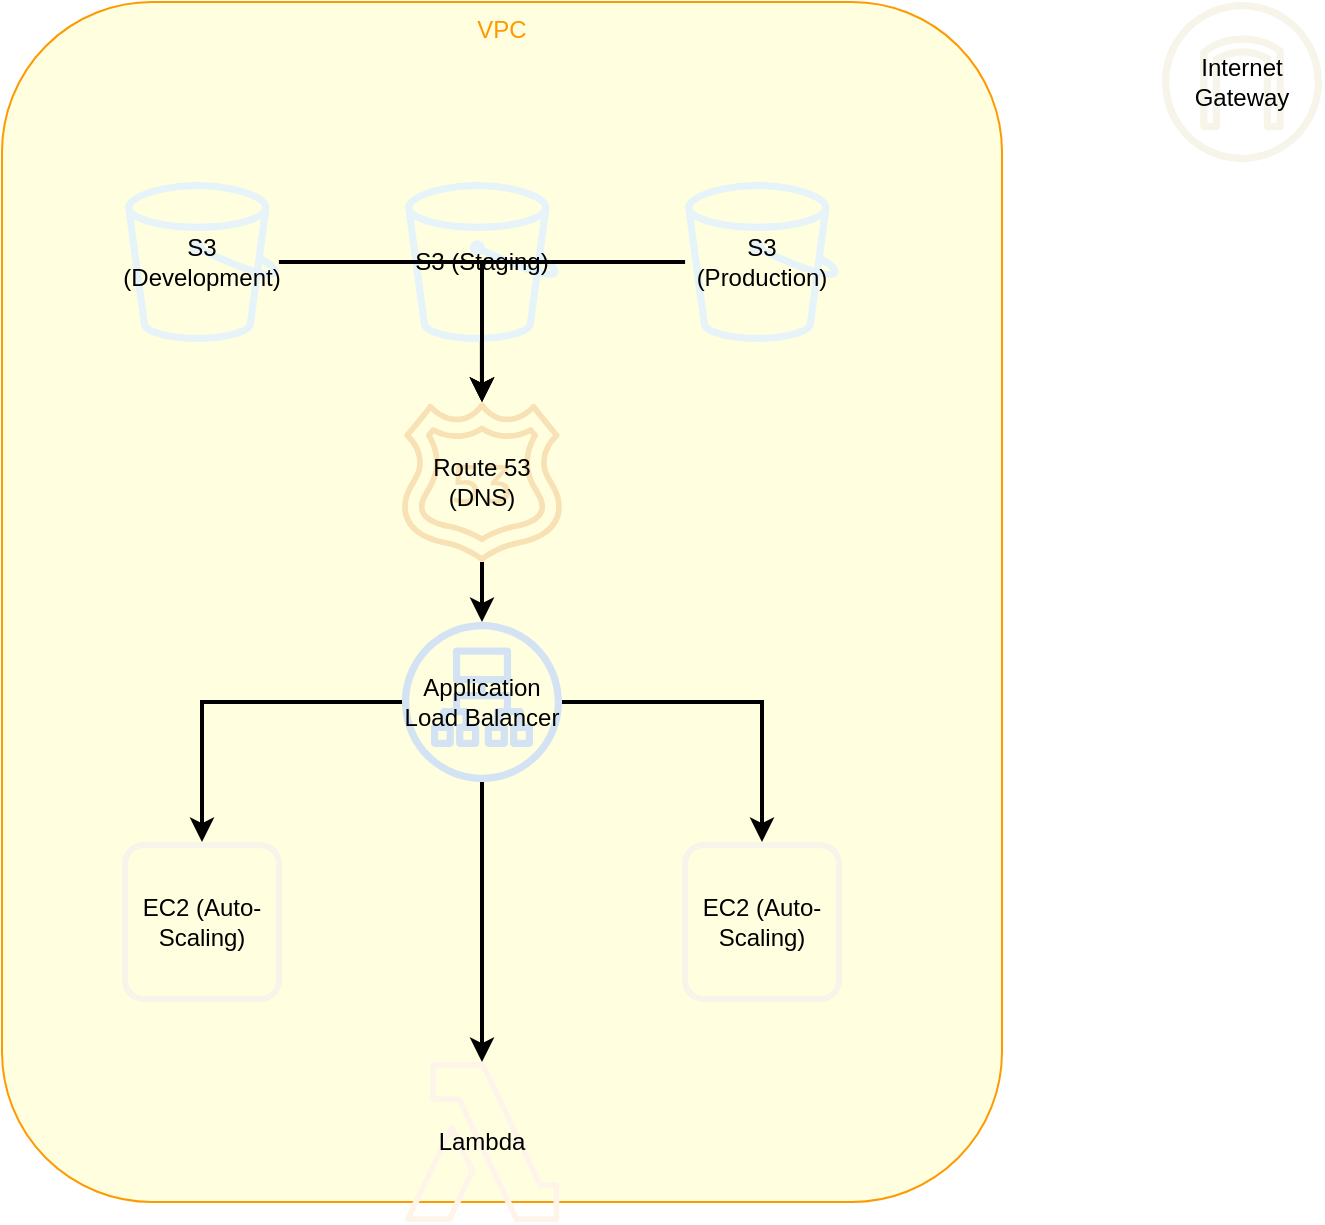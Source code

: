 <mxfile version="14.7.0" type="device">
  <diagram id="Ht1M8jgEwFfnCIfOTk4-" name="Multi-Environment AWS Architecture">
    <mxGraphModel dx="0" dy="0" grid="1" gridSize="10" guides="1" tooltips="1" connect="1" arrows="1" fold="1" page="1" math="0" shadow="0">
      <root>
        <mxCell id="0" />
        <mxCell id="1" parent="0" />

        <!-- VPC Group -->
        <mxCell id="2" value="VPC" style="group;whiteSpace=wrap;html=1;rounded=1;strokeColor=#ff9900;fillColor=#ffffe0;fontColor=#ff9900;" vertex="1" parent="1">
          <mxGeometry x="120" y="160" width="500" height="600" as="geometry" />
        </mxCell>

        <!-- S3 Buckets -->
        <mxCell id="3" value="S3 (Development)" style="shape=mxgraph.aws4.bucket;whiteSpace=wrap;html=1;strokeColor=#232F3E;fillColor=#E6F4F9;fontSize=12;" vertex="1" parent="2">
          <mxGeometry x="60" y="90" width="80" height="80" as="geometry" />
        </mxCell>
        <mxCell id="4" value="S3 (Staging)" style="shape=mxgraph.aws4.bucket;whiteSpace=wrap;html=1;strokeColor=#232F3E;fillColor=#E6F4F9;fontSize=12;" vertex="1" parent="2">
          <mxGeometry x="200" y="90" width="80" height="80" as="geometry" />
        </mxCell>
        <mxCell id="5" value="S3 (Production)" style="shape=mxgraph.aws4.bucket;whiteSpace=wrap;html=1;strokeColor=#232F3E;fillColor=#E6F4F9;fontSize=12;" vertex="1" parent="2">
          <mxGeometry x="340" y="90" width="80" height="80" as="geometry" />
        </mxCell>

        <!-- Route 53 -->
        <mxCell id="6" value="Route 53 (DNS)" style="shape=mxgraph.aws4.route_53;whiteSpace=wrap;html=1;strokeColor=#232F3E;fillColor=#F7E1B5;fontSize=12;" vertex="1" parent="2">
          <mxGeometry x="200" y="200" width="80" height="80" as="geometry" />
        </mxCell>

        <!-- Load Balancer -->
        <mxCell id="7" value="Application Load Balancer" style="shape=mxgraph.aws4.application_load_balancer;whiteSpace=wrap;html=1;strokeColor=#232F3E;fillColor=#D3E3F4;fontSize=12;" vertex="1" parent="2">
          <mxGeometry x="200" y="310" width="80" height="80" as="geometry" />
        </mxCell>

        <!-- EC2 Instances -->
        <mxCell id="8" value="EC2 (Auto-Scaling)" style="shape=mxgraph.aws4.instance;whiteSpace=wrap;html=1;strokeColor=#232F3E;fillColor=#F7F4E9;fontSize=12;" vertex="1" parent="2">
          <mxGeometry x="60" y="420" width="80" height="80" as="geometry" />
        </mxCell>
        <mxCell id="9" value="EC2 (Auto-Scaling)" style="shape=mxgraph.aws4.instance;whiteSpace=wrap;html=1;strokeColor=#232F3E;fillColor=#F7F4E9;fontSize=12;" vertex="1" parent="2">
          <mxGeometry x="340" y="420" width="80" height="80" as="geometry" />
        </mxCell>

        <!-- Lambda -->
        <mxCell id="10" value="Lambda" style="shape=mxgraph.aws4.lambda;whiteSpace=wrap;html=1;strokeColor=#F78E04;fillColor=#FFF4E9;fontSize=12;" vertex="1" parent="2">
          <mxGeometry x="200" y="530" width="80" height="80" as="geometry" />
        </mxCell>

        <!-- VPC to Internet Gateway -->
        <mxCell id="11" value="Internet Gateway" style="shape=mxgraph.aws4.internet_gateway;whiteSpace=wrap;html=1;strokeColor=#232F3E;fillColor=#F7F4E9;fontSize=12;" vertex="1" parent="1">
          <mxGeometry x="700" y="160" width="80" height="80" as="geometry" />
        </mxCell>

        <!-- Connecting Lines -->
        <mxCell id="12" style="edgeStyle=orthogonalEdgeStyle;rounded=0;html=1;strokeWidth=2;" edge="1" parent="1" source="3" target="6">
          <mxGeometry relative="1" as="geometry" />
        </mxCell>
        <mxCell id="13" style="edgeStyle=orthogonalEdgeStyle;rounded=0;html=1;strokeWidth=2;" edge="1" parent="1" source="4" target="6">
          <mxGeometry relative="1" as="geometry" />
        </mxCell>
        <mxCell id="14" style="edgeStyle=orthogonalEdgeStyle;rounded=0;html=1;strokeWidth=2;" edge="1" parent="1" source="5" target="6">
          <mxGeometry relative="1" as="geometry" />
        </mxCell>
        <mxCell id="15" style="edgeStyle=orthogonalEdgeStyle;rounded=0;html=1;strokeWidth=2;" edge="1" parent="1" source="6" target="7">
          <mxGeometry relative="1" as="geometry" />
        </mxCell>
        <mxCell id="16" style="edgeStyle=orthogonalEdgeStyle;rounded=0;html=1;strokeWidth=2;" edge="1" parent="1" source="7" target="8">
          <mxGeometry relative="1" as="geometry" />
        </mxCell>
        <mxCell id="17" style="edgeStyle=orthogonalEdgeStyle;rounded=0;html=1;strokeWidth=2;" edge="1" parent="1" source="7" target="9">
          <mxGeometry relative="1" as="geometry" />
        </mxCell>
        <mxCell id="18" style="edgeStyle=orthogonalEdgeStyle;rounded=0;html=1;strokeWidth=2;" edge="1" parent="1" source="7" target="10">
          <mxGeometry relative="1" as="geometry" />
        </mxCell>

      </root>
    </mxGraphModel>
  </diagram>
</mxfile>
